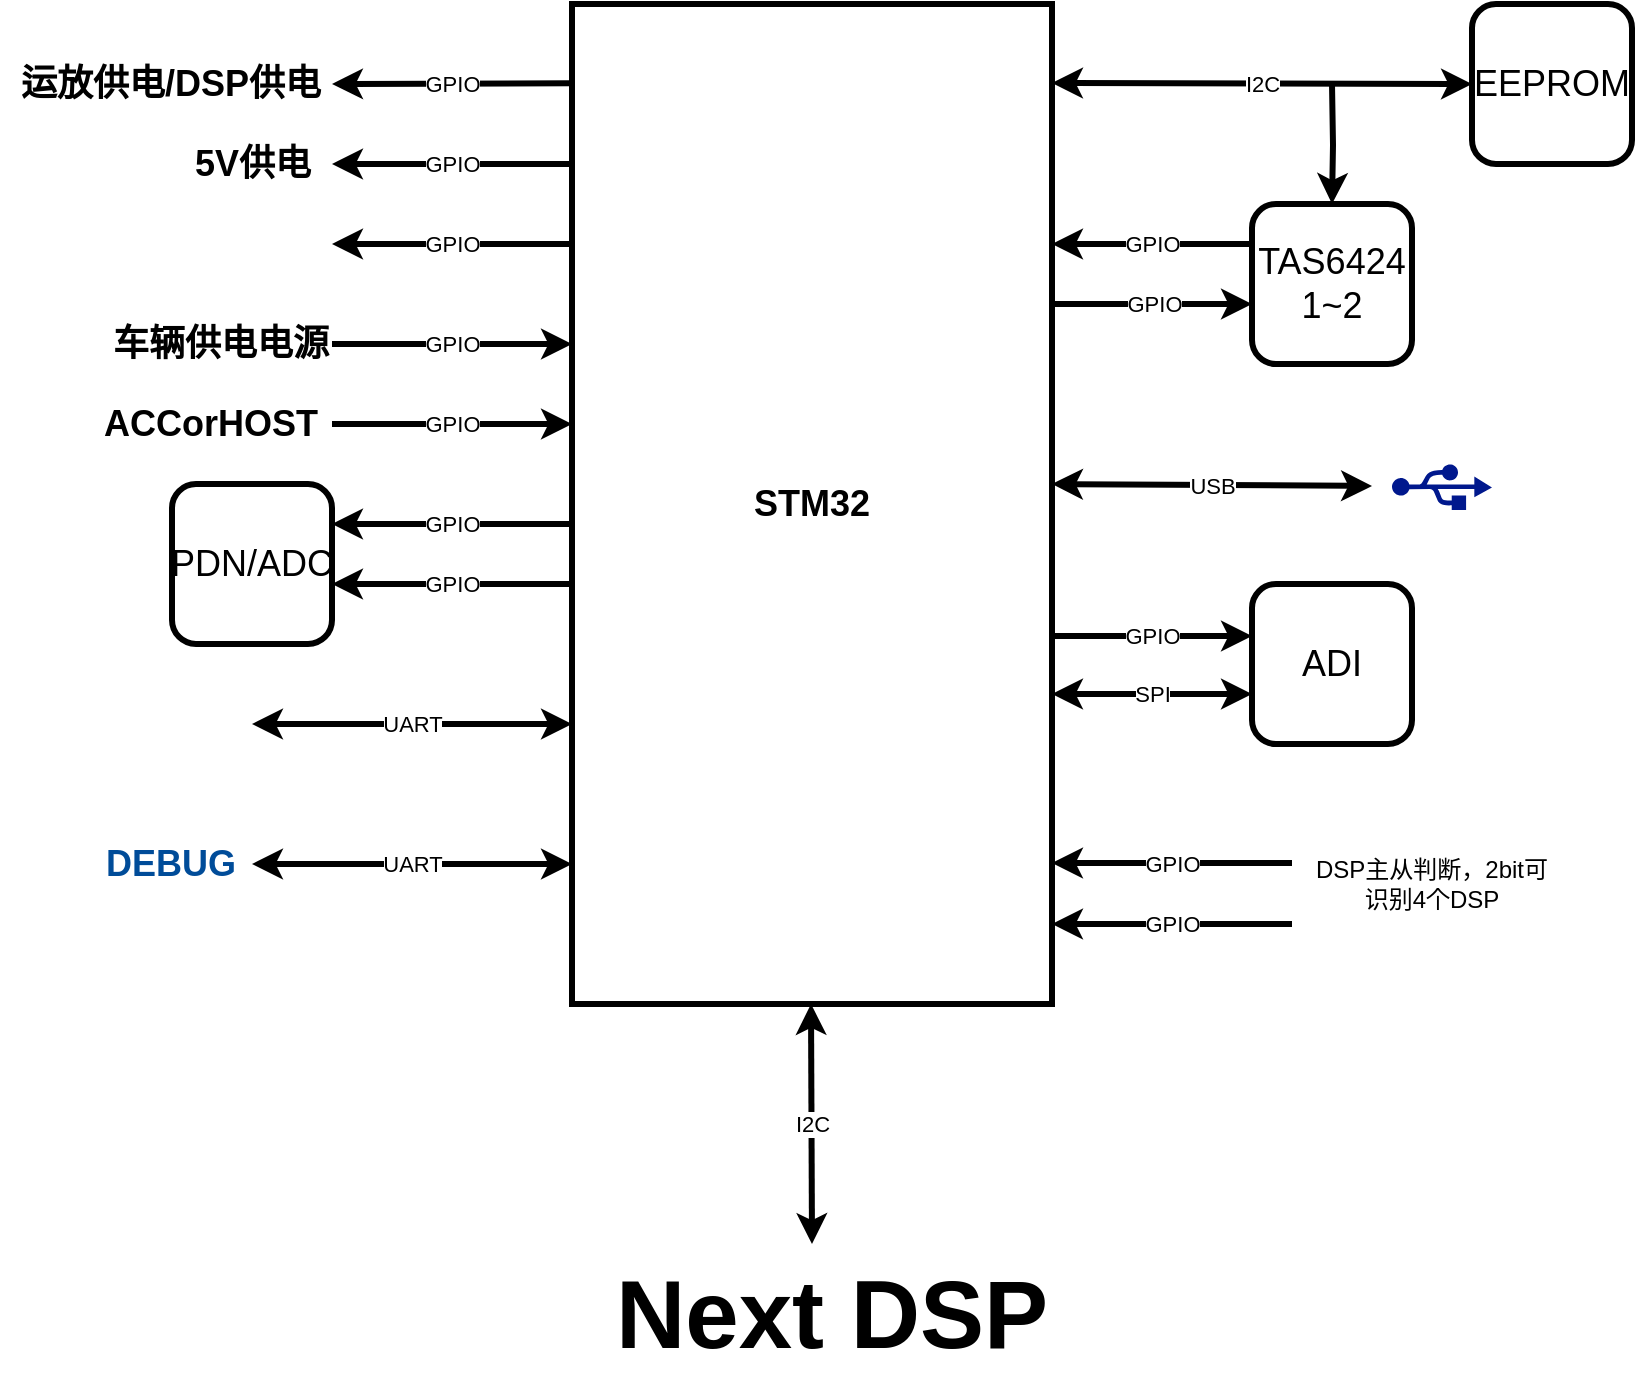 <mxfile version="14.2.4" type="github" pages="3">
  <diagram id="wu7fYshYDeyZRAyVXoCj" name="MCU_Frame">
    <mxGraphModel dx="1312" dy="876" grid="1" gridSize="10" guides="1" tooltips="1" connect="1" arrows="1" fold="1" page="1" pageScale="1" pageWidth="827" pageHeight="1169" math="0" shadow="0">
      <root>
        <mxCell id="0" />
        <mxCell id="1" parent="0" />
        <mxCell id="0PUmPbpPbkksMGmGsOkH-1" value="&lt;font style=&quot;font-size: 18px&quot;&gt;&lt;b&gt;STM32&lt;/b&gt;&lt;/font&gt;" style="rounded=0;whiteSpace=wrap;html=1;strokeWidth=3;" parent="1" vertex="1">
          <mxGeometry x="320" y="240" width="240" height="500" as="geometry" />
        </mxCell>
        <mxCell id="0PUmPbpPbkksMGmGsOkH-2" value="&lt;font style=&quot;font-size: 18px&quot;&gt;ADI&lt;/font&gt;" style="rounded=1;whiteSpace=wrap;html=1;strokeWidth=3;" parent="1" vertex="1">
          <mxGeometry x="660" y="530" width="80" height="80" as="geometry" />
        </mxCell>
        <mxCell id="0PUmPbpPbkksMGmGsOkH-3" value="" style="endArrow=classic;html=1;strokeWidth=3;startArrow=classic;startFill=1;" parent="1" edge="1">
          <mxGeometry relative="1" as="geometry">
            <mxPoint x="560" y="585" as="sourcePoint" />
            <mxPoint x="660" y="585" as="targetPoint" />
          </mxGeometry>
        </mxCell>
        <mxCell id="0PUmPbpPbkksMGmGsOkH-4" value="SPI" style="edgeLabel;resizable=0;html=1;align=center;verticalAlign=middle;" parent="0PUmPbpPbkksMGmGsOkH-3" connectable="0" vertex="1">
          <mxGeometry relative="1" as="geometry" />
        </mxCell>
        <mxCell id="0PUmPbpPbkksMGmGsOkH-5" value="" style="endArrow=classic;html=1;strokeWidth=3;startArrow=classic;startFill=1;entryX=0;entryY=0.5;entryDx=0;entryDy=0;" parent="1" target="0PUmPbpPbkksMGmGsOkH-29" edge="1">
          <mxGeometry relative="1" as="geometry">
            <mxPoint x="560" y="279.5" as="sourcePoint" />
            <mxPoint x="690" y="279.5" as="targetPoint" />
          </mxGeometry>
        </mxCell>
        <mxCell id="0PUmPbpPbkksMGmGsOkH-6" value="I2C" style="edgeLabel;resizable=0;html=1;align=center;verticalAlign=middle;" parent="0PUmPbpPbkksMGmGsOkH-5" connectable="0" vertex="1">
          <mxGeometry relative="1" as="geometry" />
        </mxCell>
        <mxCell id="0PUmPbpPbkksMGmGsOkH-7" value="" style="endArrow=classic;html=1;strokeWidth=3;" parent="1" edge="1">
          <mxGeometry relative="1" as="geometry">
            <mxPoint x="320" y="279.58" as="sourcePoint" />
            <mxPoint x="200" y="280.0" as="targetPoint" />
          </mxGeometry>
        </mxCell>
        <mxCell id="0PUmPbpPbkksMGmGsOkH-8" value="GPIO" style="edgeLabel;resizable=0;html=1;align=center;verticalAlign=middle;" parent="0PUmPbpPbkksMGmGsOkH-7" connectable="0" vertex="1">
          <mxGeometry relative="1" as="geometry" />
        </mxCell>
        <mxCell id="0PUmPbpPbkksMGmGsOkH-9" value="" style="endArrow=classic;html=1;strokeWidth=3;" parent="1" edge="1">
          <mxGeometry relative="1" as="geometry">
            <mxPoint x="200" y="410" as="sourcePoint" />
            <mxPoint x="320" y="410" as="targetPoint" />
          </mxGeometry>
        </mxCell>
        <mxCell id="0PUmPbpPbkksMGmGsOkH-10" value="GPIO" style="edgeLabel;resizable=0;html=1;align=center;verticalAlign=middle;" parent="0PUmPbpPbkksMGmGsOkH-9" connectable="0" vertex="1">
          <mxGeometry relative="1" as="geometry" />
        </mxCell>
        <mxCell id="0PUmPbpPbkksMGmGsOkH-11" value="" style="endArrow=classic;html=1;strokeWidth=3;" parent="1" edge="1">
          <mxGeometry relative="1" as="geometry">
            <mxPoint x="320" y="320.0" as="sourcePoint" />
            <mxPoint x="200" y="320.0" as="targetPoint" />
          </mxGeometry>
        </mxCell>
        <mxCell id="0PUmPbpPbkksMGmGsOkH-12" value="GPIO" style="edgeLabel;resizable=0;html=1;align=center;verticalAlign=middle;" parent="0PUmPbpPbkksMGmGsOkH-11" connectable="0" vertex="1">
          <mxGeometry relative="1" as="geometry" />
        </mxCell>
        <mxCell id="0PUmPbpPbkksMGmGsOkH-13" value="" style="endArrow=classic;html=1;strokeWidth=3;" parent="1" edge="1">
          <mxGeometry relative="1" as="geometry">
            <mxPoint x="320" y="360.0" as="sourcePoint" />
            <mxPoint x="200" y="360.0" as="targetPoint" />
          </mxGeometry>
        </mxCell>
        <mxCell id="0PUmPbpPbkksMGmGsOkH-14" value="GPIO" style="edgeLabel;resizable=0;html=1;align=center;verticalAlign=middle;" parent="0PUmPbpPbkksMGmGsOkH-13" connectable="0" vertex="1">
          <mxGeometry relative="1" as="geometry" />
        </mxCell>
        <mxCell id="0PUmPbpPbkksMGmGsOkH-15" value="" style="endArrow=classic;html=1;strokeWidth=3;startArrow=classic;startFill=1;" parent="1" edge="1">
          <mxGeometry relative="1" as="geometry">
            <mxPoint x="560" y="480" as="sourcePoint" />
            <mxPoint x="720" y="481" as="targetPoint" />
          </mxGeometry>
        </mxCell>
        <mxCell id="0PUmPbpPbkksMGmGsOkH-16" value="USB" style="edgeLabel;resizable=0;html=1;align=center;verticalAlign=middle;" parent="0PUmPbpPbkksMGmGsOkH-15" connectable="0" vertex="1">
          <mxGeometry relative="1" as="geometry" />
        </mxCell>
        <mxCell id="0PUmPbpPbkksMGmGsOkH-17" value="" style="endArrow=classic;html=1;strokeWidth=3;" parent="1" edge="1">
          <mxGeometry relative="1" as="geometry">
            <mxPoint x="320" y="500.0" as="sourcePoint" />
            <mxPoint x="200" y="500" as="targetPoint" />
          </mxGeometry>
        </mxCell>
        <mxCell id="0PUmPbpPbkksMGmGsOkH-18" value="GPIO" style="edgeLabel;resizable=0;html=1;align=center;verticalAlign=middle;" parent="0PUmPbpPbkksMGmGsOkH-17" connectable="0" vertex="1">
          <mxGeometry relative="1" as="geometry" />
        </mxCell>
        <mxCell id="0PUmPbpPbkksMGmGsOkH-19" value="" style="endArrow=classic;html=1;strokeWidth=3;" parent="1" edge="1">
          <mxGeometry relative="1" as="geometry">
            <mxPoint x="200" y="450" as="sourcePoint" />
            <mxPoint x="320" y="450.0" as="targetPoint" />
          </mxGeometry>
        </mxCell>
        <mxCell id="0PUmPbpPbkksMGmGsOkH-20" value="GPIO" style="edgeLabel;resizable=0;html=1;align=center;verticalAlign=middle;" parent="0PUmPbpPbkksMGmGsOkH-19" connectable="0" vertex="1">
          <mxGeometry relative="1" as="geometry" />
        </mxCell>
        <mxCell id="0PUmPbpPbkksMGmGsOkH-21" value="" style="aspect=fixed;pointerEvents=1;shadow=0;dashed=0;html=1;strokeColor=none;labelPosition=center;verticalLabelPosition=bottom;verticalAlign=top;align=center;fillColor=#00188D;shape=mxgraph.mscae.enterprise.usb" parent="1" vertex="1">
          <mxGeometry x="730" y="470" width="50" height="23" as="geometry" />
        </mxCell>
        <mxCell id="0PUmPbpPbkksMGmGsOkH-22" value="" style="endArrow=classic;html=1;strokeWidth=3;entryX=0;entryY=0.25;entryDx=0;entryDy=0;startArrow=classic;startFill=1;" parent="1" edge="1">
          <mxGeometry relative="1" as="geometry">
            <mxPoint x="160" y="600" as="sourcePoint" />
            <mxPoint x="320" y="600" as="targetPoint" />
          </mxGeometry>
        </mxCell>
        <mxCell id="0PUmPbpPbkksMGmGsOkH-23" value="UART" style="edgeLabel;resizable=0;html=1;align=center;verticalAlign=middle;" parent="0PUmPbpPbkksMGmGsOkH-22" connectable="0" vertex="1">
          <mxGeometry relative="1" as="geometry" />
        </mxCell>
        <mxCell id="0PUmPbpPbkksMGmGsOkH-24" value="" style="endArrow=classic;html=1;strokeWidth=3;" parent="1" edge="1">
          <mxGeometry relative="1" as="geometry">
            <mxPoint x="560" y="390.0" as="sourcePoint" />
            <mxPoint x="660" y="390.0" as="targetPoint" />
          </mxGeometry>
        </mxCell>
        <mxCell id="0PUmPbpPbkksMGmGsOkH-25" value="GPIO" style="edgeLabel;resizable=0;html=1;align=center;verticalAlign=middle;" parent="0PUmPbpPbkksMGmGsOkH-24" connectable="0" vertex="1">
          <mxGeometry relative="1" as="geometry">
            <mxPoint x="1" as="offset" />
          </mxGeometry>
        </mxCell>
        <mxCell id="0PUmPbpPbkksMGmGsOkH-26" value="&lt;b&gt;&lt;font style=&quot;font-size: 18px&quot;&gt;ACCorHOST&lt;/font&gt;&lt;/b&gt;" style="text;html=1;align=center;verticalAlign=middle;resizable=0;points=[];autosize=1;" parent="1" vertex="1">
          <mxGeometry x="79" y="440" width="120" height="20" as="geometry" />
        </mxCell>
        <mxCell id="0PUmPbpPbkksMGmGsOkH-27" value="" style="endArrow=classic;html=1;strokeWidth=3;" parent="1" edge="1">
          <mxGeometry relative="1" as="geometry">
            <mxPoint x="660" y="360.0" as="sourcePoint" />
            <mxPoint x="560" y="360.0" as="targetPoint" />
          </mxGeometry>
        </mxCell>
        <mxCell id="0PUmPbpPbkksMGmGsOkH-28" value="GPIO" style="edgeLabel;resizable=0;html=1;align=center;verticalAlign=middle;" parent="0PUmPbpPbkksMGmGsOkH-27" connectable="0" vertex="1">
          <mxGeometry relative="1" as="geometry" />
        </mxCell>
        <mxCell id="0PUmPbpPbkksMGmGsOkH-29" value="&lt;font style=&quot;font-size: 18px&quot;&gt;EEPROM&lt;/font&gt;" style="rounded=1;whiteSpace=wrap;html=1;strokeWidth=3;" parent="1" vertex="1">
          <mxGeometry x="770" y="240" width="80" height="80" as="geometry" />
        </mxCell>
        <mxCell id="0PUmPbpPbkksMGmGsOkH-30" style="edgeStyle=orthogonalEdgeStyle;rounded=0;orthogonalLoop=1;jettySize=auto;html=1;exitX=0.5;exitY=0;exitDx=0;exitDy=0;strokeWidth=3;entryX=0.5;entryY=0;entryDx=0;entryDy=0;" parent="1" target="0PUmPbpPbkksMGmGsOkH-31" edge="1">
          <mxGeometry relative="1" as="geometry">
            <mxPoint x="700" y="280.0" as="sourcePoint" />
          </mxGeometry>
        </mxCell>
        <mxCell id="0PUmPbpPbkksMGmGsOkH-31" value="&lt;font style=&quot;font-size: 18px&quot;&gt;TAS6424&lt;br&gt;1~2&lt;br&gt;&lt;/font&gt;" style="rounded=1;whiteSpace=wrap;html=1;strokeWidth=3;" parent="1" vertex="1">
          <mxGeometry x="660" y="340" width="80" height="80" as="geometry" />
        </mxCell>
        <mxCell id="0PUmPbpPbkksMGmGsOkH-32" value="&lt;b style=&quot;font-size: 18px&quot;&gt;运放供电/DSP供电&lt;/b&gt;" style="text;html=1;align=center;verticalAlign=middle;resizable=0;points=[];autosize=1;" parent="1" vertex="1">
          <mxGeometry x="34" y="270" width="170" height="20" as="geometry" />
        </mxCell>
        <mxCell id="0PUmPbpPbkksMGmGsOkH-33" value="&lt;b&gt;&lt;font style=&quot;font-size: 18px&quot;&gt;5V供电&lt;/font&gt;&lt;/b&gt;" style="text;html=1;align=center;verticalAlign=middle;resizable=0;points=[];autosize=1;" parent="1" vertex="1">
          <mxGeometry x="125" y="310" width="70" height="20" as="geometry" />
        </mxCell>
        <mxCell id="0PUmPbpPbkksMGmGsOkH-34" value="" style="shape=image;html=1;verticalAlign=top;verticalLabelPosition=bottom;labelBackgroundColor=#ffffff;imageAspect=0;aspect=fixed;image=https://cdn2.iconfinder.com/data/icons/fatcow/32x32/led.png;strokeWidth=3;" parent="1" vertex="1">
          <mxGeometry x="153" y="340" width="32" height="32" as="geometry" />
        </mxCell>
        <mxCell id="0PUmPbpPbkksMGmGsOkH-35" value="" style="shape=image;html=1;verticalAlign=top;verticalLabelPosition=bottom;labelBackgroundColor=#ffffff;imageAspect=0;aspect=fixed;image=https://cdn4.iconfinder.com/data/icons/logos-and-brands/512/49_Bluetooth_logo_logos-128.png;strokeWidth=3;" parent="1" vertex="1">
          <mxGeometry x="85" y="572" width="68" height="68" as="geometry" />
        </mxCell>
        <mxCell id="0PUmPbpPbkksMGmGsOkH-36" value="&lt;b&gt;&lt;font style=&quot;font-size: 18px&quot;&gt;车辆供电电源&lt;/font&gt;&lt;/b&gt;" style="text;html=1;align=center;verticalAlign=middle;resizable=0;points=[];autosize=1;" parent="1" vertex="1">
          <mxGeometry x="84" y="400" width="120" height="20" as="geometry" />
        </mxCell>
        <mxCell id="0PUmPbpPbkksMGmGsOkH-37" value="" style="endArrow=classic;html=1;strokeWidth=3;" parent="1" edge="1">
          <mxGeometry relative="1" as="geometry">
            <mxPoint x="560" y="556.0" as="sourcePoint" />
            <mxPoint x="660" y="556" as="targetPoint" />
          </mxGeometry>
        </mxCell>
        <mxCell id="0PUmPbpPbkksMGmGsOkH-38" value="GPIO" style="edgeLabel;resizable=0;html=1;align=center;verticalAlign=middle;" parent="0PUmPbpPbkksMGmGsOkH-37" connectable="0" vertex="1">
          <mxGeometry relative="1" as="geometry" />
        </mxCell>
        <mxCell id="0PUmPbpPbkksMGmGsOkH-39" value="" style="endArrow=classic;html=1;strokeWidth=3;" parent="1" edge="1">
          <mxGeometry relative="1" as="geometry">
            <mxPoint x="320" y="530.0" as="sourcePoint" />
            <mxPoint x="200" y="530" as="targetPoint" />
          </mxGeometry>
        </mxCell>
        <mxCell id="0PUmPbpPbkksMGmGsOkH-40" value="GPIO" style="edgeLabel;resizable=0;html=1;align=center;verticalAlign=middle;" parent="0PUmPbpPbkksMGmGsOkH-39" connectable="0" vertex="1">
          <mxGeometry relative="1" as="geometry" />
        </mxCell>
        <mxCell id="0PUmPbpPbkksMGmGsOkH-41" value="&lt;font style=&quot;font-size: 18px&quot;&gt;PDN/ADC&lt;/font&gt;" style="rounded=1;whiteSpace=wrap;html=1;strokeWidth=3;" parent="1" vertex="1">
          <mxGeometry x="120" y="480" width="80" height="80" as="geometry" />
        </mxCell>
        <mxCell id="Nrg2ORdTWsCYRtNfl8Oj-1" value="" style="endArrow=classic;html=1;strokeWidth=3;startArrow=classic;startFill=1;entryX=0;entryY=0.5;entryDx=0;entryDy=0;" parent="1" edge="1">
          <mxGeometry relative="1" as="geometry">
            <mxPoint x="440" y="860" as="sourcePoint" />
            <mxPoint x="439.5" y="740" as="targetPoint" />
          </mxGeometry>
        </mxCell>
        <mxCell id="Nrg2ORdTWsCYRtNfl8Oj-2" value="I2C" style="edgeLabel;resizable=0;html=1;align=center;verticalAlign=middle;" parent="Nrg2ORdTWsCYRtNfl8Oj-1" connectable="0" vertex="1">
          <mxGeometry relative="1" as="geometry" />
        </mxCell>
        <mxCell id="Nrg2ORdTWsCYRtNfl8Oj-3" value="" style="endArrow=classic;html=1;strokeWidth=3;" parent="1" edge="1">
          <mxGeometry relative="1" as="geometry">
            <mxPoint x="680" y="669.5" as="sourcePoint" />
            <mxPoint x="560" y="669.5" as="targetPoint" />
          </mxGeometry>
        </mxCell>
        <mxCell id="Nrg2ORdTWsCYRtNfl8Oj-4" value="GPIO" style="edgeLabel;resizable=0;html=1;align=center;verticalAlign=middle;" parent="Nrg2ORdTWsCYRtNfl8Oj-3" connectable="0" vertex="1">
          <mxGeometry relative="1" as="geometry" />
        </mxCell>
        <mxCell id="Nrg2ORdTWsCYRtNfl8Oj-5" value="" style="endArrow=classic;html=1;strokeWidth=3;" parent="1" edge="1">
          <mxGeometry relative="1" as="geometry">
            <mxPoint x="680" y="700.0" as="sourcePoint" />
            <mxPoint x="560" y="700" as="targetPoint" />
          </mxGeometry>
        </mxCell>
        <mxCell id="Nrg2ORdTWsCYRtNfl8Oj-6" value="GPIO" style="edgeLabel;resizable=0;html=1;align=center;verticalAlign=middle;" parent="Nrg2ORdTWsCYRtNfl8Oj-5" connectable="0" vertex="1">
          <mxGeometry relative="1" as="geometry" />
        </mxCell>
        <mxCell id="Nrg2ORdTWsCYRtNfl8Oj-8" value="&lt;span style=&quot;font-size: 48px&quot;&gt;&lt;b&gt;Next DSP&lt;/b&gt;&lt;/span&gt;" style="text;html=1;strokeColor=none;fillColor=none;align=center;verticalAlign=middle;whiteSpace=wrap;rounded=0;" parent="1" vertex="1">
          <mxGeometry x="290" y="860" width="320" height="70" as="geometry" />
        </mxCell>
        <mxCell id="Nrg2ORdTWsCYRtNfl8Oj-9" value="" style="endArrow=classic;html=1;strokeWidth=3;entryX=0;entryY=0.25;entryDx=0;entryDy=0;startArrow=classic;startFill=1;" parent="1" edge="1">
          <mxGeometry relative="1" as="geometry">
            <mxPoint x="160" y="670" as="sourcePoint" />
            <mxPoint x="320" y="670" as="targetPoint" />
          </mxGeometry>
        </mxCell>
        <mxCell id="Nrg2ORdTWsCYRtNfl8Oj-10" value="UART" style="edgeLabel;resizable=0;html=1;align=center;verticalAlign=middle;" parent="Nrg2ORdTWsCYRtNfl8Oj-9" connectable="0" vertex="1">
          <mxGeometry relative="1" as="geometry" />
        </mxCell>
        <mxCell id="Nrg2ORdTWsCYRtNfl8Oj-11" value="&lt;b&gt;&lt;font style=&quot;font-size: 18px&quot; color=&quot;#004c99&quot;&gt;DEBUG&lt;/font&gt;&lt;/b&gt;" style="text;html=1;align=center;verticalAlign=middle;resizable=0;points=[];autosize=1;" parent="1" vertex="1">
          <mxGeometry x="79" y="660" width="80" height="20" as="geometry" />
        </mxCell>
        <mxCell id="Nrg2ORdTWsCYRtNfl8Oj-12" value="DSP主从判断，2bit可识别4个DSP" style="text;html=1;strokeColor=none;fillColor=none;align=center;verticalAlign=middle;whiteSpace=wrap;rounded=0;" parent="1" vertex="1">
          <mxGeometry x="690" y="660" width="120" height="40" as="geometry" />
        </mxCell>
      </root>
    </mxGraphModel>
  </diagram>
  <diagram id="LrGsSz2yYHkiqm6NIg0g" name="BLE_Frame">
    <mxGraphModel dx="1115" dy="745" grid="1" gridSize="10" guides="1" tooltips="1" connect="1" arrows="1" fold="1" page="1" pageScale="1" pageWidth="827" pageHeight="1169" math="0" shadow="0">
      <root>
        <mxCell id="1f0YcK9faDWj0rSmJAAa-0" />
        <mxCell id="1f0YcK9faDWj0rSmJAAa-1" parent="1f0YcK9faDWj0rSmJAAa-0" />
        <mxCell id="kJAqX-5q1O-pjbSVWJjt-11" value="" style="rounded=1;whiteSpace=wrap;html=1;strokeWidth=3;fillColor=none;" parent="1f0YcK9faDWj0rSmJAAa-1" vertex="1">
          <mxGeometry x="320" y="440" width="370" height="230" as="geometry" />
        </mxCell>
        <mxCell id="1f0YcK9faDWj0rSmJAAa-2" value="&lt;font style=&quot;font-size: 18px&quot;&gt;&lt;b&gt;蓝牙&lt;/b&gt;&lt;/font&gt;" style="rounded=1;whiteSpace=wrap;html=1;strokeWidth=3;" parent="1f0YcK9faDWj0rSmJAAa-1" vertex="1">
          <mxGeometry x="360" y="550" width="70" height="70" as="geometry" />
        </mxCell>
        <mxCell id="1f0YcK9faDWj0rSmJAAa-3" value="&lt;font style=&quot;font-size: 18px&quot;&gt;&lt;b&gt;MCU&lt;/b&gt;&lt;/font&gt;" style="rounded=1;whiteSpace=wrap;html=1;strokeWidth=3;" parent="1f0YcK9faDWj0rSmJAAa-1" vertex="1">
          <mxGeometry x="540" y="530" width="110" height="100" as="geometry" />
        </mxCell>
        <mxCell id="kJAqX-5q1O-pjbSVWJjt-0" value="" style="endArrow=classic;html=1;strokeWidth=3;startArrow=classic;startFill=1;" parent="1f0YcK9faDWj0rSmJAAa-1" edge="1">
          <mxGeometry relative="1" as="geometry">
            <mxPoint x="430" y="579.5" as="sourcePoint" />
            <mxPoint x="540" y="579.5" as="targetPoint" />
          </mxGeometry>
        </mxCell>
        <mxCell id="kJAqX-5q1O-pjbSVWJjt-1" value="UART" style="edgeLabel;resizable=0;html=1;align=center;verticalAlign=middle;" parent="kJAqX-5q1O-pjbSVWJjt-0" connectable="0" vertex="1">
          <mxGeometry relative="1" as="geometry" />
        </mxCell>
        <mxCell id="kJAqX-5q1O-pjbSVWJjt-3" value="" style="pointerEvents=1;shadow=0;dashed=0;html=1;strokeColor=none;fillColor=#434445;aspect=fixed;labelPosition=center;verticalLabelPosition=bottom;verticalAlign=top;align=center;outlineConnect=0;shape=mxgraph.vvd.wi_fi;" parent="1f0YcK9faDWj0rSmJAAa-1" vertex="1">
          <mxGeometry x="167.2" y="510" width="30" height="30" as="geometry" />
        </mxCell>
        <mxCell id="kJAqX-5q1O-pjbSVWJjt-4" value="" style="pointerEvents=1;shadow=0;dashed=0;html=1;strokeColor=none;fillColor=#434445;aspect=fixed;labelPosition=center;verticalLabelPosition=bottom;verticalAlign=top;align=center;outlineConnect=0;shape=mxgraph.vvd.phone;" parent="1f0YcK9faDWj0rSmJAAa-1" vertex="1">
          <mxGeometry x="120" y="560" width="47.2" height="80" as="geometry" />
        </mxCell>
        <mxCell id="kJAqX-5q1O-pjbSVWJjt-9" value="" style="verticalLabelPosition=bottom;shadow=0;dashed=0;align=center;html=1;verticalAlign=top;shape=mxgraph.electrical.radio.aerial_-_antenna_2;strokeWidth=3;fillColor=none;" parent="1f0YcK9faDWj0rSmJAAa-1" vertex="1">
          <mxGeometry x="370" y="480" width="24" height="70" as="geometry" />
        </mxCell>
        <mxCell id="kJAqX-5q1O-pjbSVWJjt-12" value="&lt;font style=&quot;font-size: 28px&quot; color=&quot;#ff0000&quot;&gt;主DSP&lt;/font&gt;" style="text;html=1;strokeColor=none;fillColor=none;align=center;verticalAlign=middle;whiteSpace=wrap;rounded=0;" parent="1f0YcK9faDWj0rSmJAAa-1" vertex="1">
          <mxGeometry x="447.5" y="470" width="115" height="20" as="geometry" />
        </mxCell>
      </root>
    </mxGraphModel>
  </diagram>
  <diagram id="jrEG2JsMI8dMRp2-cBQI" name="DSP_Frame">
    <mxGraphModel dx="1115" dy="745" grid="1" gridSize="10" guides="1" tooltips="1" connect="1" arrows="1" fold="1" page="1" pageScale="1" pageWidth="827" pageHeight="1169" math="0" shadow="0">
      <root>
        <mxCell id="XTEcsdesxVOPlm1SOmjE-0" />
        <mxCell id="XTEcsdesxVOPlm1SOmjE-1" parent="XTEcsdesxVOPlm1SOmjE-0" />
        <mxCell id="XTEcsdesxVOPlm1SOmjE-3" value="" style="pointerEvents=1;verticalLabelPosition=bottom;shadow=0;dashed=0;align=center;html=1;verticalAlign=top;shape=mxgraph.electrical.electro-mechanical.loudspeaker;" parent="XTEcsdesxVOPlm1SOmjE-1" vertex="1">
          <mxGeometry x="590" y="160" width="15" height="20" as="geometry" />
        </mxCell>
        <mxCell id="ShZNMwirjJEONg4jyWFl-0" value="" style="rounded=1;whiteSpace=wrap;html=1;strokeWidth=3;fillColor=none;" vertex="1" parent="XTEcsdesxVOPlm1SOmjE-1">
          <mxGeometry x="330" y="185" width="182.5" height="110" as="geometry" />
        </mxCell>
        <mxCell id="ShZNMwirjJEONg4jyWFl-3" value="" style="endArrow=classic;html=1;strokeWidth=3;startArrow=classic;startFill=1;" edge="1" parent="XTEcsdesxVOPlm1SOmjE-1">
          <mxGeometry relative="1" as="geometry">
            <mxPoint x="120.81" y="274.81" as="sourcePoint" />
            <mxPoint x="320.81" y="274.81" as="targetPoint" />
          </mxGeometry>
        </mxCell>
        <mxCell id="ShZNMwirjJEONg4jyWFl-4" value="USB UART" style="edgeLabel;resizable=0;html=1;align=center;verticalAlign=middle;" connectable="0" vertex="1" parent="ShZNMwirjJEONg4jyWFl-3">
          <mxGeometry relative="1" as="geometry" />
        </mxCell>
        <mxCell id="ShZNMwirjJEONg4jyWFl-6" value="&lt;font style=&quot;font-size: 28px&quot; color=&quot;#ff0000&quot;&gt;主DSP&lt;/font&gt;" style="text;html=1;strokeColor=none;fillColor=none;align=center;verticalAlign=middle;whiteSpace=wrap;rounded=0;" vertex="1" parent="XTEcsdesxVOPlm1SOmjE-1">
          <mxGeometry x="363.75" y="230" width="115" height="20" as="geometry" />
        </mxCell>
        <mxCell id="ShZNMwirjJEONg4jyWFl-10" value="" style="endArrow=classic;html=1;entryX=0;entryY=0.6;entryDx=0;entryDy=0;entryPerimeter=0;strokeWidth=2;" edge="1" parent="XTEcsdesxVOPlm1SOmjE-1">
          <mxGeometry width="50" height="50" relative="1" as="geometry">
            <mxPoint x="530" y="170" as="sourcePoint" />
            <mxPoint x="590" y="169.58" as="targetPoint" />
          </mxGeometry>
        </mxCell>
        <mxCell id="ShZNMwirjJEONg4jyWFl-11" value="" style="pointerEvents=1;shadow=0;dashed=0;html=1;strokeColor=none;fillColor=#434445;aspect=fixed;labelPosition=center;verticalLabelPosition=bottom;verticalAlign=top;align=center;outlineConnect=0;shape=mxgraph.vvd.monitor;strokeWidth=2;" vertex="1" parent="XTEcsdesxVOPlm1SOmjE-1">
          <mxGeometry x="60" y="247.2" width="60" height="55.8" as="geometry" />
        </mxCell>
        <mxCell id="ShZNMwirjJEONg4jyWFl-12" value="电脑" style="text;html=1;strokeColor=none;fillColor=none;align=center;verticalAlign=middle;whiteSpace=wrap;rounded=0;fontSize=18;fontStyle=1" vertex="1" parent="XTEcsdesxVOPlm1SOmjE-1">
          <mxGeometry x="70" y="260" width="40" height="20" as="geometry" />
        </mxCell>
        <mxCell id="ShZNMwirjJEONg4jyWFl-13" value="" style="pointerEvents=1;verticalLabelPosition=bottom;shadow=0;dashed=0;align=center;html=1;verticalAlign=top;shape=mxgraph.electrical.electro-mechanical.loudspeaker;" vertex="1" parent="XTEcsdesxVOPlm1SOmjE-1">
          <mxGeometry x="620" y="180" width="15" height="20" as="geometry" />
        </mxCell>
        <mxCell id="ShZNMwirjJEONg4jyWFl-14" value="" style="pointerEvents=1;verticalLabelPosition=bottom;shadow=0;dashed=0;align=center;html=1;verticalAlign=top;shape=mxgraph.electrical.electro-mechanical.loudspeaker;" vertex="1" parent="XTEcsdesxVOPlm1SOmjE-1">
          <mxGeometry x="590" y="200" width="15" height="20" as="geometry" />
        </mxCell>
        <mxCell id="ShZNMwirjJEONg4jyWFl-15" value="" style="pointerEvents=1;verticalLabelPosition=bottom;shadow=0;dashed=0;align=center;html=1;verticalAlign=top;shape=mxgraph.electrical.electro-mechanical.loudspeaker;" vertex="1" parent="XTEcsdesxVOPlm1SOmjE-1">
          <mxGeometry x="620" y="220" width="15" height="20" as="geometry" />
        </mxCell>
        <mxCell id="ShZNMwirjJEONg4jyWFl-16" value="" style="pointerEvents=1;verticalLabelPosition=bottom;shadow=0;dashed=0;align=center;html=1;verticalAlign=top;shape=mxgraph.electrical.electro-mechanical.loudspeaker;" vertex="1" parent="XTEcsdesxVOPlm1SOmjE-1">
          <mxGeometry x="590" y="240" width="15" height="20" as="geometry" />
        </mxCell>
        <mxCell id="ShZNMwirjJEONg4jyWFl-17" value="" style="pointerEvents=1;verticalLabelPosition=bottom;shadow=0;dashed=0;align=center;html=1;verticalAlign=top;shape=mxgraph.electrical.electro-mechanical.loudspeaker;" vertex="1" parent="XTEcsdesxVOPlm1SOmjE-1">
          <mxGeometry x="620" y="260" width="15" height="20" as="geometry" />
        </mxCell>
        <mxCell id="ShZNMwirjJEONg4jyWFl-18" value="" style="pointerEvents=1;verticalLabelPosition=bottom;shadow=0;dashed=0;align=center;html=1;verticalAlign=top;shape=mxgraph.electrical.electro-mechanical.loudspeaker;" vertex="1" parent="XTEcsdesxVOPlm1SOmjE-1">
          <mxGeometry x="590" y="280" width="15" height="20" as="geometry" />
        </mxCell>
        <mxCell id="ShZNMwirjJEONg4jyWFl-19" value="" style="pointerEvents=1;verticalLabelPosition=bottom;shadow=0;dashed=0;align=center;html=1;verticalAlign=top;shape=mxgraph.electrical.electro-mechanical.loudspeaker;" vertex="1" parent="XTEcsdesxVOPlm1SOmjE-1">
          <mxGeometry x="620" y="300" width="15" height="20" as="geometry" />
        </mxCell>
        <mxCell id="ShZNMwirjJEONg4jyWFl-21" value="移动设备" style="text;html=1;strokeColor=none;fillColor=none;align=center;verticalAlign=middle;whiteSpace=wrap;rounded=0;fontSize=18;fontStyle=1" vertex="1" parent="XTEcsdesxVOPlm1SOmjE-1">
          <mxGeometry x="39.88" y="210.0" width="100.25" height="20" as="geometry" />
        </mxCell>
        <mxCell id="ShZNMwirjJEONg4jyWFl-22" value="" style="rounded=1;whiteSpace=wrap;html=1;strokeWidth=3;fillColor=none;" vertex="1" parent="XTEcsdesxVOPlm1SOmjE-1">
          <mxGeometry x="330" y="395" width="182.5" height="110" as="geometry" />
        </mxCell>
        <mxCell id="ShZNMwirjJEONg4jyWFl-23" value="&lt;font style=&quot;font-size: 28px&quot; color=&quot;#ff0000&quot;&gt;从DSP&lt;/font&gt;" style="text;html=1;strokeColor=none;fillColor=none;align=center;verticalAlign=middle;whiteSpace=wrap;rounded=0;" vertex="1" parent="XTEcsdesxVOPlm1SOmjE-1">
          <mxGeometry x="363.75" y="440" width="115" height="20" as="geometry" />
        </mxCell>
        <mxCell id="6AuoDzqOL2ecr2-maqco-0" value="" style="pointerEvents=1;shadow=0;dashed=0;html=1;strokeColor=none;fillColor=#434445;aspect=fixed;labelPosition=center;verticalLabelPosition=bottom;verticalAlign=top;align=center;outlineConnect=0;shape=mxgraph.vvd.wi_fi;" vertex="1" parent="XTEcsdesxVOPlm1SOmjE-1">
          <mxGeometry x="102.8" y="135" width="17.2" height="17.2" as="geometry" />
        </mxCell>
        <mxCell id="6AuoDzqOL2ecr2-maqco-1" value="" style="pointerEvents=1;shadow=0;dashed=0;html=1;strokeColor=none;fillColor=#434445;aspect=fixed;labelPosition=center;verticalLabelPosition=bottom;verticalAlign=top;align=center;outlineConnect=0;shape=mxgraph.vvd.phone;" vertex="1" parent="XTEcsdesxVOPlm1SOmjE-1">
          <mxGeometry x="75.6" y="158.9" width="27.2" height="46.1" as="geometry" />
        </mxCell>
        <mxCell id="6AuoDzqOL2ecr2-maqco-2" value="" style="pointerEvents=1;shadow=0;dashed=0;html=1;strokeColor=none;fillColor=#434445;aspect=fixed;labelPosition=center;verticalLabelPosition=bottom;verticalAlign=top;align=center;outlineConnect=0;shape=mxgraph.vvd.wi_fi;" vertex="1" parent="XTEcsdesxVOPlm1SOmjE-1">
          <mxGeometry x="340" y="152.2" width="23.75" height="23.75" as="geometry" />
        </mxCell>
        <mxCell id="6AuoDzqOL2ecr2-maqco-5" value="" style="endArrow=classic;html=1;strokeWidth=3;startArrow=classic;startFill=1;entryX=0.5;entryY=0;entryDx=0;entryDy=0;exitX=0.5;exitY=1;exitDx=0;exitDy=0;" edge="1" parent="XTEcsdesxVOPlm1SOmjE-1" source="ShZNMwirjJEONg4jyWFl-0" target="ShZNMwirjJEONg4jyWFl-22">
          <mxGeometry relative="1" as="geometry">
            <mxPoint x="435" y="295" as="sourcePoint" />
            <mxPoint x="440" y="430" as="targetPoint" />
          </mxGeometry>
        </mxCell>
        <mxCell id="6AuoDzqOL2ecr2-maqco-6" value="I2C" style="edgeLabel;resizable=0;html=1;align=center;verticalAlign=middle;" connectable="0" vertex="1" parent="6AuoDzqOL2ecr2-maqco-5">
          <mxGeometry relative="1" as="geometry" />
        </mxCell>
        <mxCell id="6AuoDzqOL2ecr2-maqco-9" value="" style="endArrow=classic;html=1;entryX=0;entryY=0.6;entryDx=0;entryDy=0;entryPerimeter=0;strokeWidth=2;" edge="1" parent="XTEcsdesxVOPlm1SOmjE-1">
          <mxGeometry width="50" height="50" relative="1" as="geometry">
            <mxPoint x="560" y="190.21" as="sourcePoint" />
            <mxPoint x="620" y="189.79" as="targetPoint" />
          </mxGeometry>
        </mxCell>
        <mxCell id="6AuoDzqOL2ecr2-maqco-10" value="" style="endArrow=classic;html=1;entryX=0;entryY=0.6;entryDx=0;entryDy=0;entryPerimeter=0;strokeWidth=2;" edge="1" parent="XTEcsdesxVOPlm1SOmjE-1">
          <mxGeometry width="50" height="50" relative="1" as="geometry">
            <mxPoint x="530" y="210.21" as="sourcePoint" />
            <mxPoint x="590" y="209.79" as="targetPoint" />
          </mxGeometry>
        </mxCell>
        <mxCell id="6AuoDzqOL2ecr2-maqco-11" value="" style="endArrow=classic;html=1;entryX=0;entryY=0.6;entryDx=0;entryDy=0;entryPerimeter=0;strokeWidth=2;" edge="1" parent="XTEcsdesxVOPlm1SOmjE-1">
          <mxGeometry width="50" height="50" relative="1" as="geometry">
            <mxPoint x="560" y="230.21" as="sourcePoint" />
            <mxPoint x="620" y="229.79" as="targetPoint" />
          </mxGeometry>
        </mxCell>
        <mxCell id="6AuoDzqOL2ecr2-maqco-12" value="" style="endArrow=classic;html=1;entryX=0;entryY=0.6;entryDx=0;entryDy=0;entryPerimeter=0;strokeWidth=2;" edge="1" parent="XTEcsdesxVOPlm1SOmjE-1">
          <mxGeometry width="50" height="50" relative="1" as="geometry">
            <mxPoint x="530" y="250.42" as="sourcePoint" />
            <mxPoint x="590" y="250" as="targetPoint" />
          </mxGeometry>
        </mxCell>
        <mxCell id="6AuoDzqOL2ecr2-maqco-13" value="" style="endArrow=classic;html=1;entryX=0;entryY=0.6;entryDx=0;entryDy=0;entryPerimeter=0;strokeWidth=2;" edge="1" parent="XTEcsdesxVOPlm1SOmjE-1">
          <mxGeometry width="50" height="50" relative="1" as="geometry">
            <mxPoint x="560" y="270.21" as="sourcePoint" />
            <mxPoint x="620" y="269.79" as="targetPoint" />
          </mxGeometry>
        </mxCell>
        <mxCell id="6AuoDzqOL2ecr2-maqco-14" value="" style="endArrow=classic;html=1;entryX=0;entryY=0.6;entryDx=0;entryDy=0;entryPerimeter=0;strokeWidth=2;" edge="1" parent="XTEcsdesxVOPlm1SOmjE-1">
          <mxGeometry width="50" height="50" relative="1" as="geometry">
            <mxPoint x="530" y="290.21" as="sourcePoint" />
            <mxPoint x="590" y="289.79" as="targetPoint" />
          </mxGeometry>
        </mxCell>
        <mxCell id="6AuoDzqOL2ecr2-maqco-15" value="" style="endArrow=classic;html=1;entryX=0;entryY=0.6;entryDx=0;entryDy=0;entryPerimeter=0;strokeWidth=2;" edge="1" parent="XTEcsdesxVOPlm1SOmjE-1">
          <mxGeometry width="50" height="50" relative="1" as="geometry">
            <mxPoint x="560" y="310.21" as="sourcePoint" />
            <mxPoint x="620" y="309.79" as="targetPoint" />
          </mxGeometry>
        </mxCell>
        <mxCell id="6AuoDzqOL2ecr2-maqco-16" value="" style="endArrow=classic;html=1;strokeWidth=3;startArrow=classic;startFill=1;dashed=1;" edge="1" parent="XTEcsdesxVOPlm1SOmjE-1">
          <mxGeometry relative="1" as="geometry">
            <mxPoint x="120" y="190" as="sourcePoint" />
            <mxPoint x="320" y="190" as="targetPoint" />
          </mxGeometry>
        </mxCell>
        <mxCell id="6AuoDzqOL2ecr2-maqco-17" value="BLE" style="edgeLabel;resizable=0;html=1;align=center;verticalAlign=middle;" connectable="0" vertex="1" parent="6AuoDzqOL2ecr2-maqco-16">
          <mxGeometry relative="1" as="geometry" />
        </mxCell>
      </root>
    </mxGraphModel>
  </diagram>
</mxfile>
